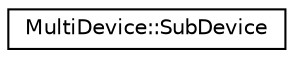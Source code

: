 digraph G
{
  edge [fontname="Helvetica",fontsize="10",labelfontname="Helvetica",labelfontsize="10"];
  node [fontname="Helvetica",fontsize="10",shape=record];
  rankdir=LR;
  Node1 [label="MultiDevice::SubDevice",height=0.2,width=0.4,color="black", fillcolor="white", style="filled",URL="$d5/d99/structMultiDevice_1_1SubDevice.html"];
}
